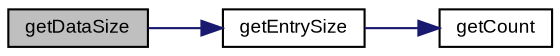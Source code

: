 digraph "getDataSize"
{
  bgcolor="transparent";
  edge [fontname="Arial",fontsize="9",labelfontname="Arial",labelfontsize="9"];
  node [fontname="Arial",fontsize="9",shape=record];
  rankdir="LR";
  Node1 [label="getDataSize",height=0.2,width=0.4,color="black", fillcolor="grey75", style="filled" fontcolor="black"];
  Node1 -> Node2 [color="midnightblue",fontsize="9",style="solid",fontname="Arial"];
  Node2 [label="getEntrySize",height=0.2,width=0.4,color="black",URL="$class_v_s_t_g_u_i_1_1_c_drop_source.html#a3340d9784199935fe127b65fe154cfce"];
  Node2 -> Node3 [color="midnightblue",fontsize="9",style="solid",fontname="Arial"];
  Node3 [label="getCount",height=0.2,width=0.4,color="black",URL="$class_v_s_t_g_u_i_1_1_c_drop_source.html#aa14965f499223658af80ed796dd461ab"];
}
